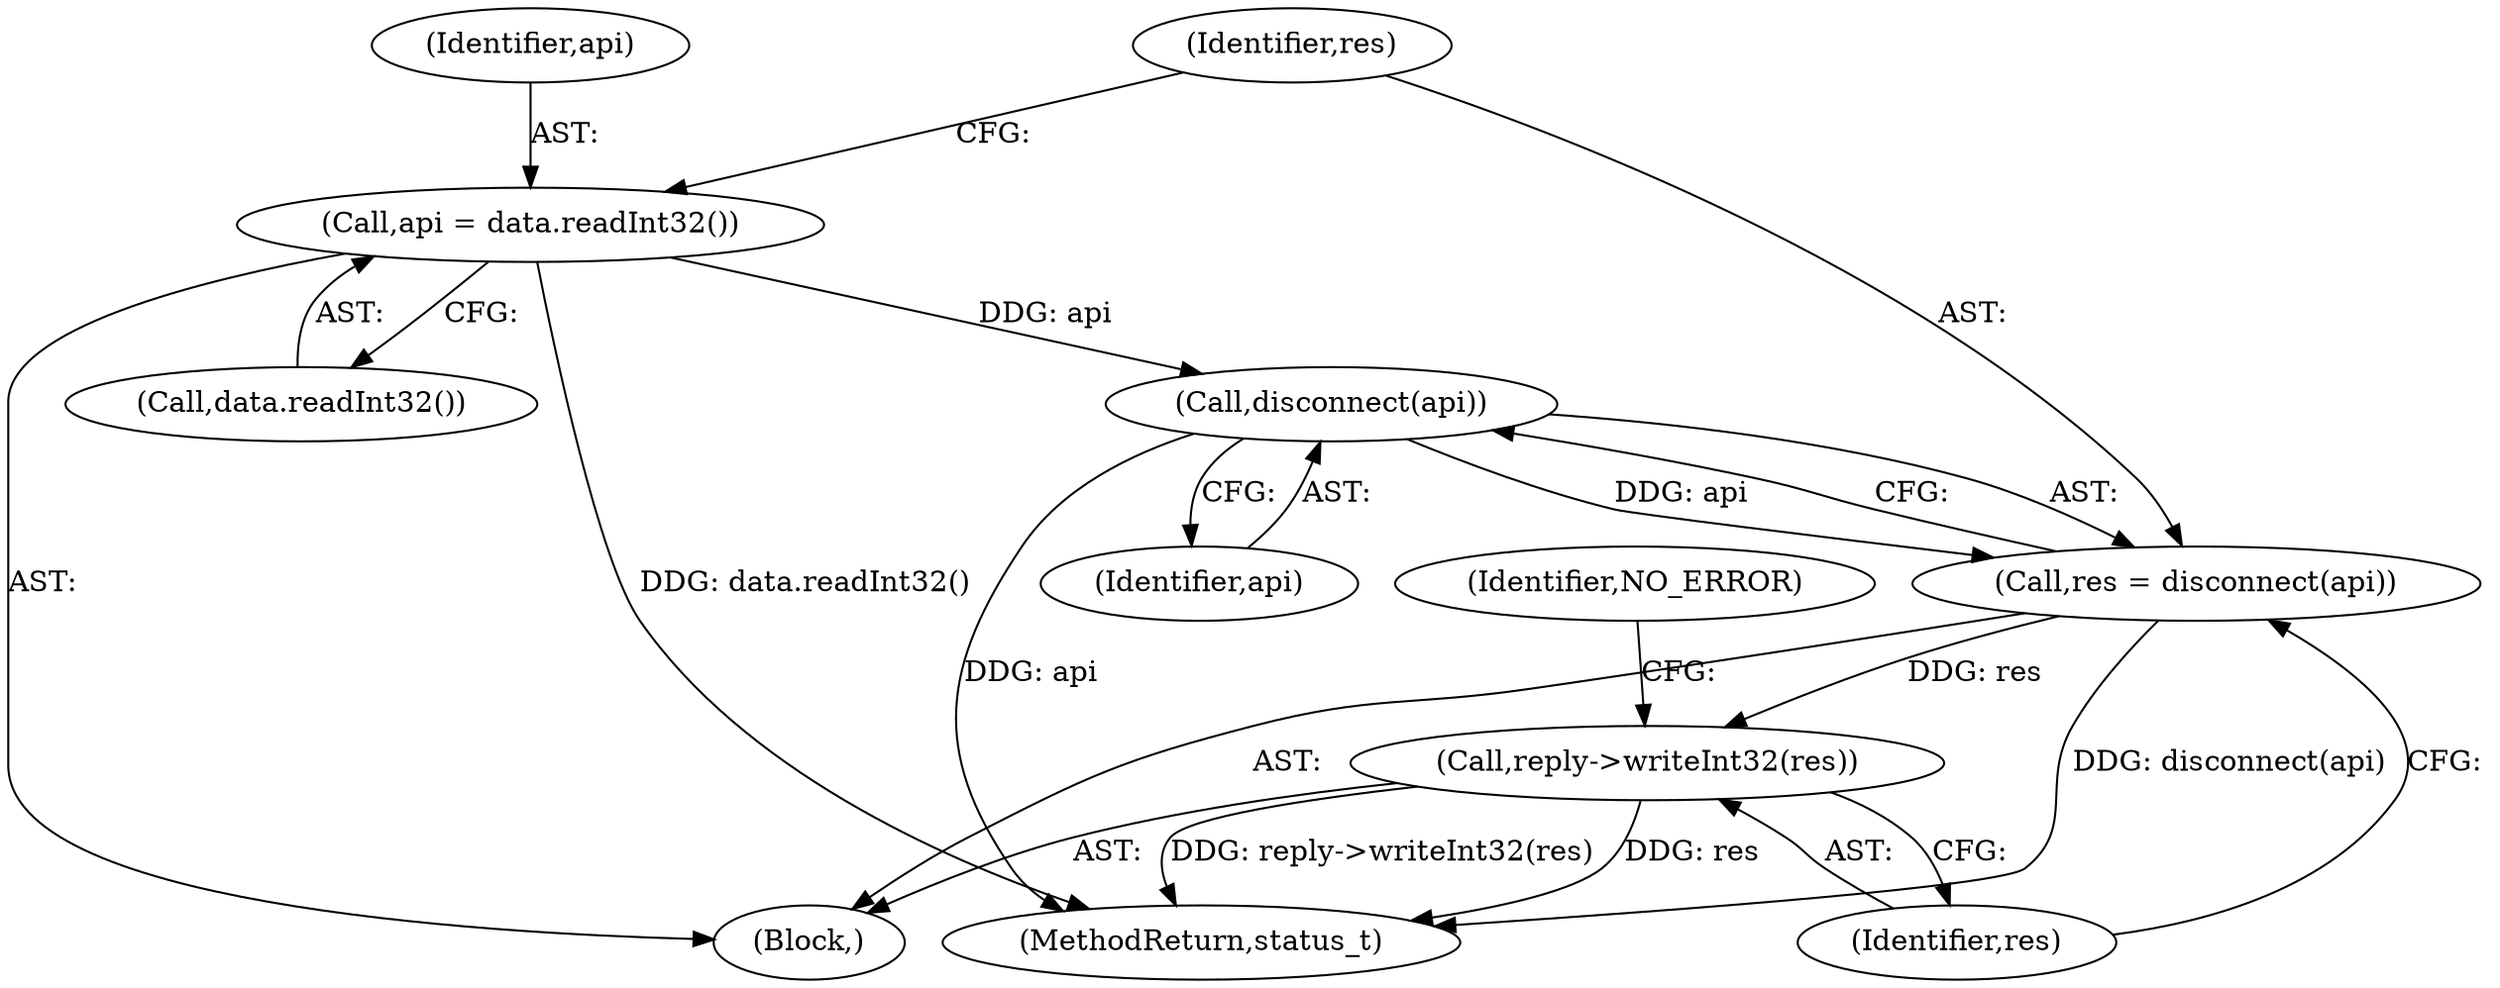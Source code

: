 digraph "0_Android_d06421fd37fbb7fd07002e6738fac3a223cb1a62@API" {
"1000359" [label="(Call,api = data.readInt32())"];
"1000365" [label="(Call,disconnect(api))"];
"1000363" [label="(Call,res = disconnect(api))"];
"1000367" [label="(Call,reply->writeInt32(res))"];
"1000359" [label="(Call,api = data.readInt32())"];
"1000365" [label="(Call,disconnect(api))"];
"1000367" [label="(Call,reply->writeInt32(res))"];
"1000353" [label="(Block,)"];
"1000370" [label="(Identifier,NO_ERROR)"];
"1000368" [label="(Identifier,res)"];
"1000363" [label="(Call,res = disconnect(api))"];
"1000361" [label="(Call,data.readInt32())"];
"1000366" [label="(Identifier,api)"];
"1000360" [label="(Identifier,api)"];
"1000378" [label="(MethodReturn,status_t)"];
"1000364" [label="(Identifier,res)"];
"1000359" -> "1000353"  [label="AST: "];
"1000359" -> "1000361"  [label="CFG: "];
"1000360" -> "1000359"  [label="AST: "];
"1000361" -> "1000359"  [label="AST: "];
"1000364" -> "1000359"  [label="CFG: "];
"1000359" -> "1000378"  [label="DDG: data.readInt32()"];
"1000359" -> "1000365"  [label="DDG: api"];
"1000365" -> "1000363"  [label="AST: "];
"1000365" -> "1000366"  [label="CFG: "];
"1000366" -> "1000365"  [label="AST: "];
"1000363" -> "1000365"  [label="CFG: "];
"1000365" -> "1000378"  [label="DDG: api"];
"1000365" -> "1000363"  [label="DDG: api"];
"1000363" -> "1000353"  [label="AST: "];
"1000364" -> "1000363"  [label="AST: "];
"1000368" -> "1000363"  [label="CFG: "];
"1000363" -> "1000378"  [label="DDG: disconnect(api)"];
"1000363" -> "1000367"  [label="DDG: res"];
"1000367" -> "1000353"  [label="AST: "];
"1000367" -> "1000368"  [label="CFG: "];
"1000368" -> "1000367"  [label="AST: "];
"1000370" -> "1000367"  [label="CFG: "];
"1000367" -> "1000378"  [label="DDG: res"];
"1000367" -> "1000378"  [label="DDG: reply->writeInt32(res)"];
}
